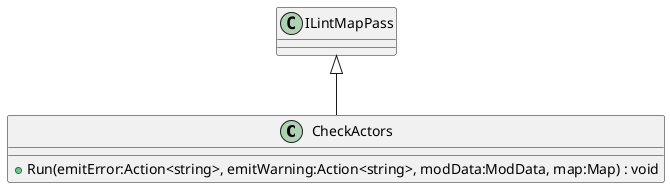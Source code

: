 @startuml
class CheckActors {
    + Run(emitError:Action<string>, emitWarning:Action<string>, modData:ModData, map:Map) : void
}
ILintMapPass <|-- CheckActors
@enduml
